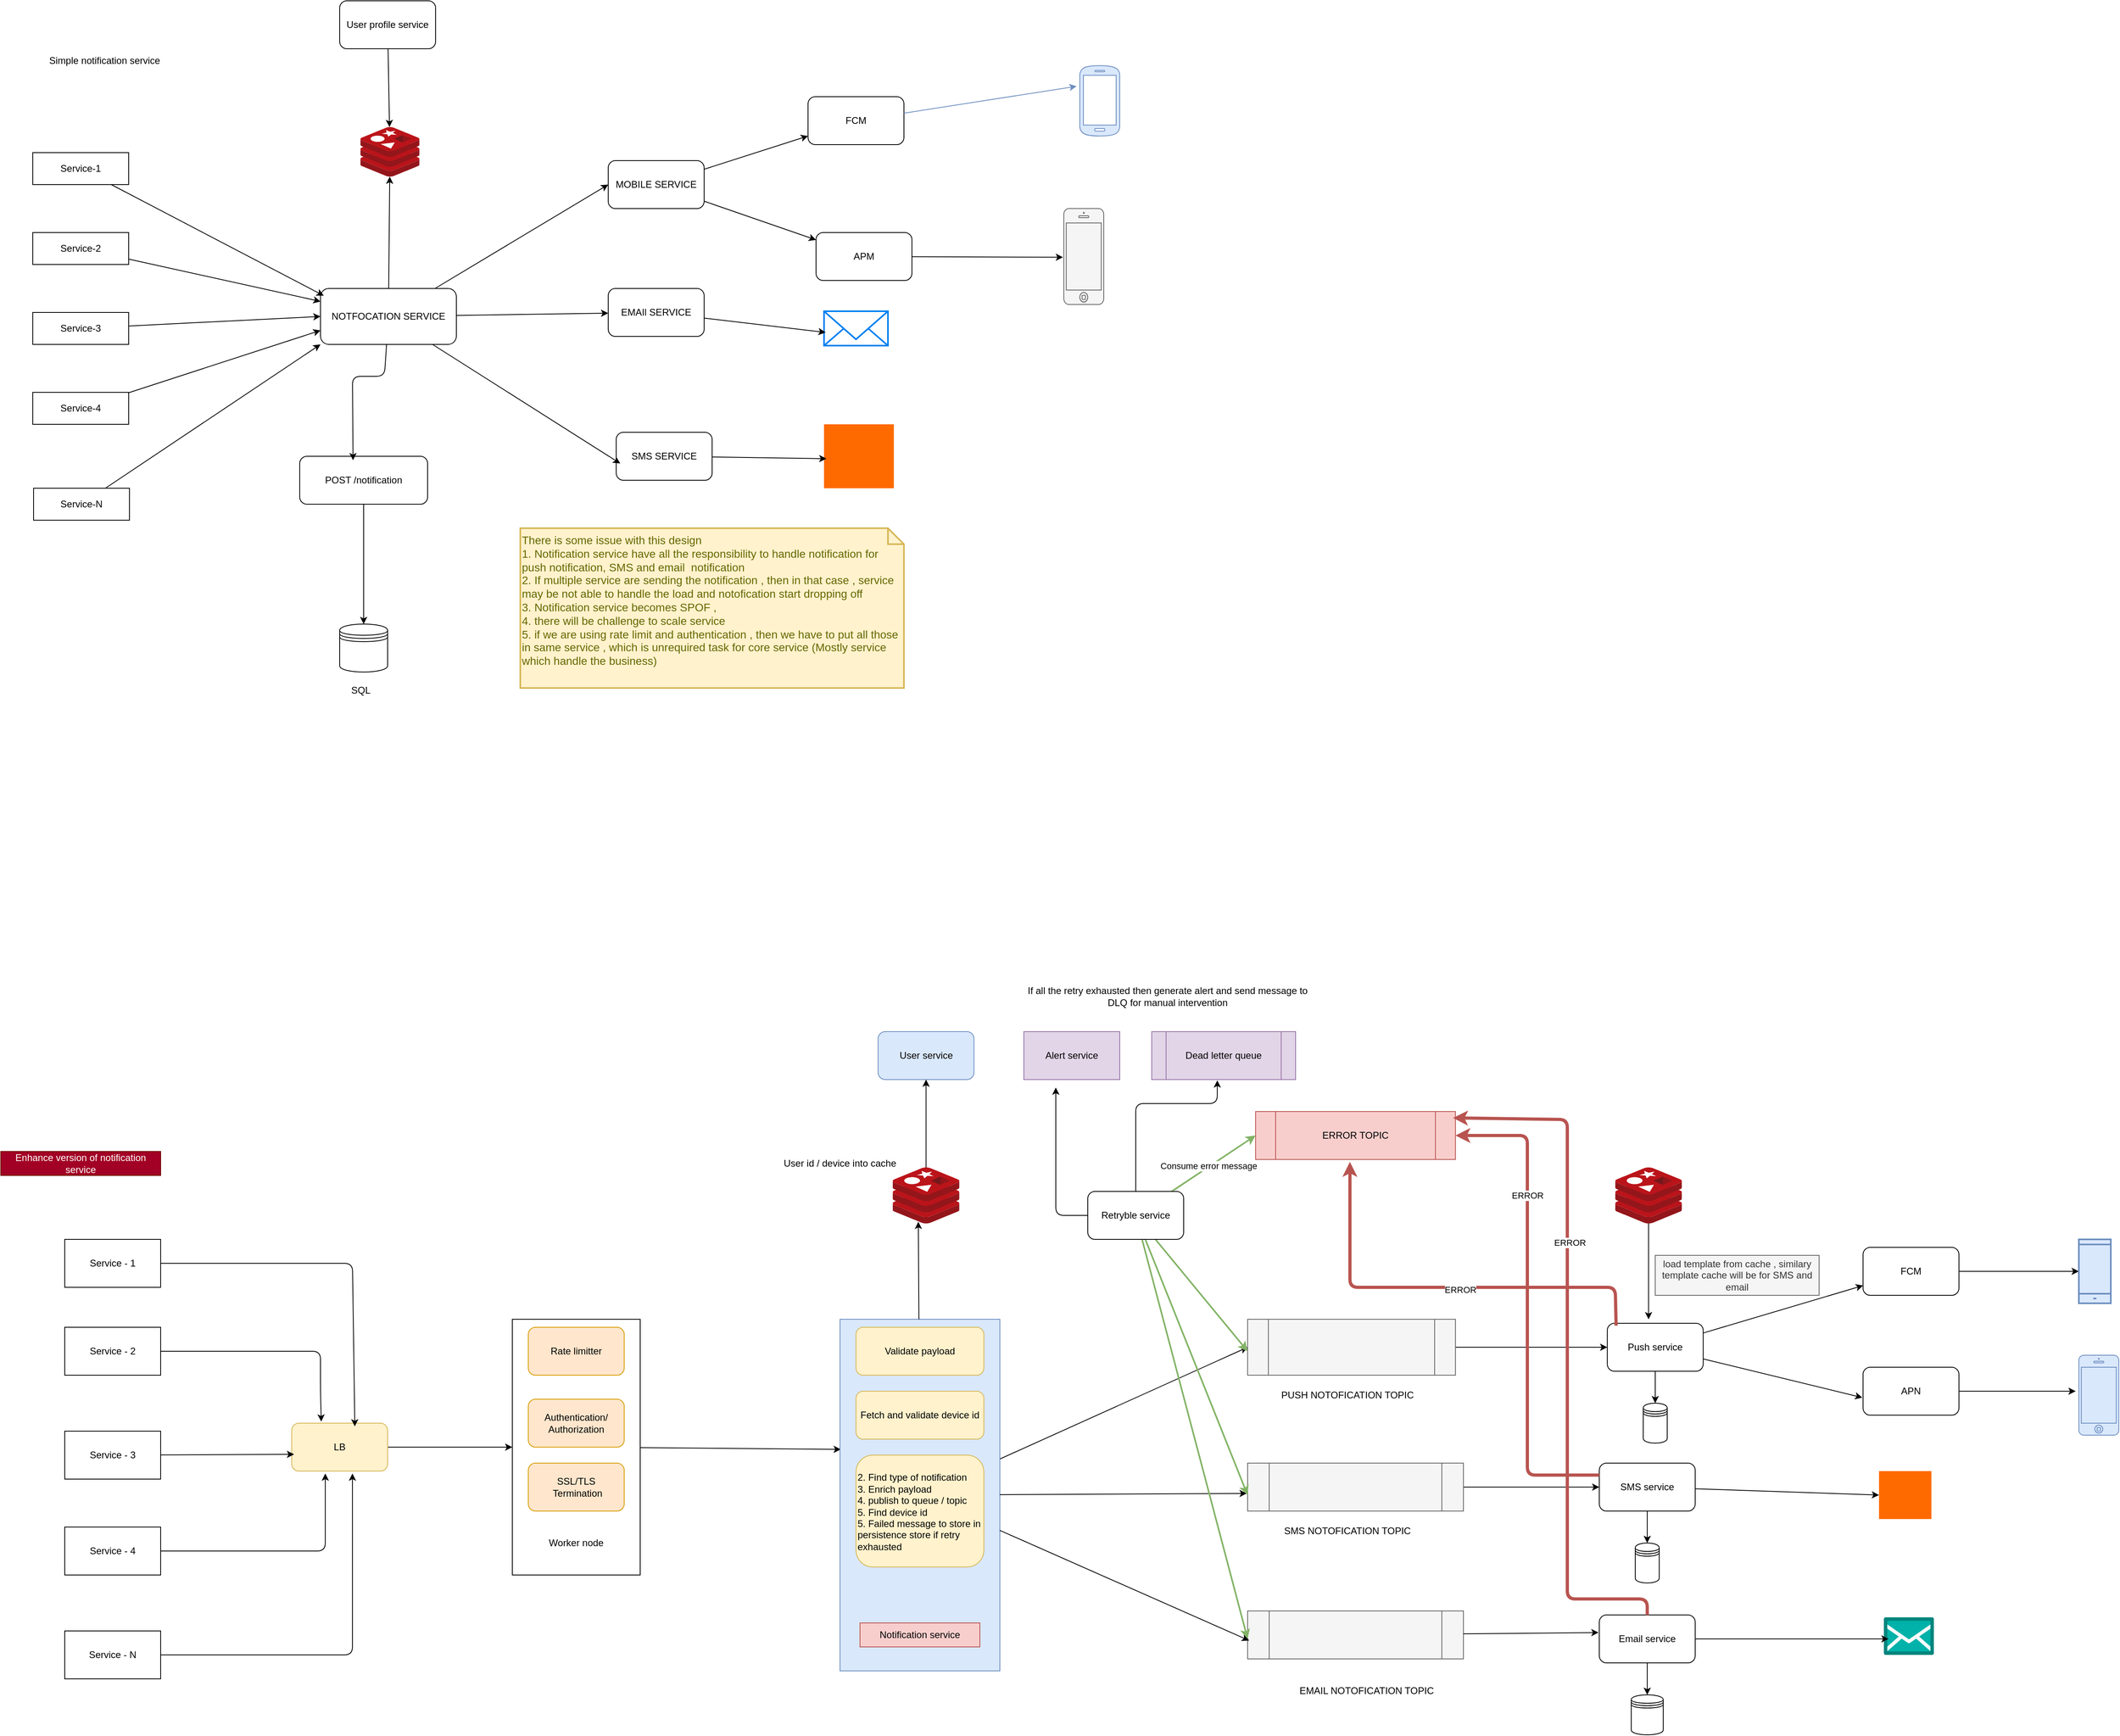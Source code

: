 <mxfile>
    <diagram id="23iRSUPoRavnBvh4doch" name="Page-1">
        <mxGraphModel dx="1178" dy="1956" grid="1" gridSize="10" guides="1" tooltips="1" connect="1" arrows="1" fold="1" page="1" pageScale="1" pageWidth="827" pageHeight="1169" math="0" shadow="0">
            <root>
                <mxCell id="0"/>
                <mxCell id="1" parent="0"/>
                <mxCell id="2" value="Service-1" style="rounded=0;whiteSpace=wrap;html=1;" parent="1" vertex="1">
                    <mxGeometry x="80" y="60" width="120" height="40" as="geometry"/>
                </mxCell>
                <mxCell id="10" style="edgeStyle=none;html=1;" parent="1" source="4" target="8" edge="1">
                    <mxGeometry relative="1" as="geometry"/>
                </mxCell>
                <mxCell id="4" value="Service-2" style="rounded=0;whiteSpace=wrap;html=1;" parent="1" vertex="1">
                    <mxGeometry x="80" y="160" width="120" height="40" as="geometry"/>
                </mxCell>
                <mxCell id="11" style="edgeStyle=none;html=1;entryX=0;entryY=0.5;entryDx=0;entryDy=0;" parent="1" source="5" target="8" edge="1">
                    <mxGeometry relative="1" as="geometry"/>
                </mxCell>
                <mxCell id="5" value="Service-3" style="rounded=0;whiteSpace=wrap;html=1;" parent="1" vertex="1">
                    <mxGeometry x="80" y="260" width="120" height="40" as="geometry"/>
                </mxCell>
                <mxCell id="12" style="edgeStyle=none;html=1;entryX=0;entryY=0.75;entryDx=0;entryDy=0;" parent="1" source="6" target="8" edge="1">
                    <mxGeometry relative="1" as="geometry"/>
                </mxCell>
                <mxCell id="6" value="Service-4" style="rounded=0;whiteSpace=wrap;html=1;" parent="1" vertex="1">
                    <mxGeometry x="80" y="360" width="120" height="40" as="geometry"/>
                </mxCell>
                <mxCell id="13" style="edgeStyle=none;html=1;entryX=0;entryY=1;entryDx=0;entryDy=0;" parent="1" source="7" target="8" edge="1">
                    <mxGeometry relative="1" as="geometry"/>
                </mxCell>
                <mxCell id="7" value="Service-N" style="rounded=0;whiteSpace=wrap;html=1;" parent="1" vertex="1">
                    <mxGeometry x="81" y="480" width="120" height="40" as="geometry"/>
                </mxCell>
                <mxCell id="17" style="edgeStyle=none;html=1;entryX=0;entryY=0.5;entryDx=0;entryDy=0;" parent="1" source="8" target="14" edge="1">
                    <mxGeometry relative="1" as="geometry"/>
                </mxCell>
                <mxCell id="18" style="edgeStyle=none;html=1;" parent="1" source="8" target="15" edge="1">
                    <mxGeometry relative="1" as="geometry"/>
                </mxCell>
                <mxCell id="45" style="edgeStyle=none;html=1;" parent="1" source="8" target="43" edge="1">
                    <mxGeometry relative="1" as="geometry">
                        <mxPoint x="525" y="160" as="targetPoint"/>
                    </mxGeometry>
                </mxCell>
                <mxCell id="8" value="NOTFOCATION SERVICE" style="rounded=1;whiteSpace=wrap;html=1;" parent="1" vertex="1">
                    <mxGeometry x="440" y="230" width="170" height="70" as="geometry"/>
                </mxCell>
                <mxCell id="9" style="edgeStyle=none;html=1;entryX=0.024;entryY=0.129;entryDx=0;entryDy=0;entryPerimeter=0;" parent="1" source="2" target="8" edge="1">
                    <mxGeometry relative="1" as="geometry"/>
                </mxCell>
                <mxCell id="21" value="" style="edgeStyle=none;html=1;" parent="1" source="14" target="20" edge="1">
                    <mxGeometry relative="1" as="geometry"/>
                </mxCell>
                <mxCell id="24" value="" style="edgeStyle=none;html=1;" parent="1" source="14" target="23" edge="1">
                    <mxGeometry relative="1" as="geometry"/>
                </mxCell>
                <mxCell id="14" value="MOBILE SERVICE" style="rounded=1;whiteSpace=wrap;html=1;" parent="1" vertex="1">
                    <mxGeometry x="800" y="70" width="120" height="60" as="geometry"/>
                </mxCell>
                <mxCell id="15" value="EMAIl SERVICE" style="rounded=1;whiteSpace=wrap;html=1;" parent="1" vertex="1">
                    <mxGeometry x="800" y="230" width="120" height="60" as="geometry"/>
                </mxCell>
                <mxCell id="16" value="SMS SERVICE" style="rounded=1;whiteSpace=wrap;html=1;" parent="1" vertex="1">
                    <mxGeometry x="810" y="410" width="120" height="60" as="geometry"/>
                </mxCell>
                <mxCell id="19" style="edgeStyle=none;html=1;entryX=0.042;entryY=0.65;entryDx=0;entryDy=0;entryPerimeter=0;" parent="1" source="8" target="16" edge="1">
                    <mxGeometry relative="1" as="geometry"/>
                </mxCell>
                <mxCell id="20" value="FCM" style="whiteSpace=wrap;html=1;rounded=1;" parent="1" vertex="1">
                    <mxGeometry x="1050" y="-10" width="120" height="60" as="geometry"/>
                </mxCell>
                <mxCell id="23" value="APM" style="rounded=1;whiteSpace=wrap;html=1;" parent="1" vertex="1">
                    <mxGeometry x="1060" y="160" width="120" height="60" as="geometry"/>
                </mxCell>
                <mxCell id="25" value="" style="html=1;verticalLabelPosition=bottom;labelBackgroundColor=#ffffff;verticalAlign=top;shadow=0;dashed=0;strokeWidth=1;shape=mxgraph.ios7.misc.iphone;strokeColor=#666666;fillColor=#f5f5f5;fontColor=#333333;" parent="1" vertex="1">
                    <mxGeometry x="1370" y="130" width="50" height="120" as="geometry"/>
                </mxCell>
                <mxCell id="26" style="edgeStyle=none;html=1;entryX=-0.02;entryY=0.508;entryDx=0;entryDy=0;entryPerimeter=0;" parent="1" source="23" target="25" edge="1">
                    <mxGeometry relative="1" as="geometry"/>
                </mxCell>
                <mxCell id="28" style="edgeStyle=none;html=1;entryX=0.1;entryY=0.427;entryDx=0;entryDy=0;entryPerimeter=0;fillColor=#dae8fc;strokeColor=#6c8ebf;" parent="1" source="20" edge="1">
                    <mxGeometry relative="1" as="geometry">
                        <mxPoint x="1386" y="-23.03" as="targetPoint"/>
                    </mxGeometry>
                </mxCell>
                <mxCell id="29" value="" style="html=1;verticalLabelPosition=bottom;align=center;labelBackgroundColor=#ffffff;verticalAlign=top;strokeWidth=2;strokeColor=#0080F0;shadow=0;dashed=0;shape=mxgraph.ios7.icons.mail;" parent="1" vertex="1">
                    <mxGeometry x="1070" y="258.5" width="80" height="43" as="geometry"/>
                </mxCell>
                <mxCell id="30" style="edgeStyle=none;html=1;entryX=0.025;entryY=0.616;entryDx=0;entryDy=0;entryPerimeter=0;" parent="1" source="15" target="29" edge="1">
                    <mxGeometry relative="1" as="geometry"/>
                </mxCell>
                <mxCell id="31" value="" style="points=[];aspect=fixed;html=1;align=center;shadow=0;dashed=0;fillColor=#FF6A00;strokeColor=none;shape=mxgraph.alibaba_cloud.sms_short_message_service;" parent="1" vertex="1">
                    <mxGeometry x="1070" y="400" width="87.37" height="80" as="geometry"/>
                </mxCell>
                <mxCell id="32" style="edgeStyle=none;html=1;entryX=0.034;entryY=0.538;entryDx=0;entryDy=0;entryPerimeter=0;" parent="1" source="16" target="31" edge="1">
                    <mxGeometry relative="1" as="geometry"/>
                </mxCell>
                <mxCell id="34" value="" style="sketch=0;pointerEvents=1;shadow=0;dashed=0;html=1;strokeColor=#6c8ebf;fillColor=#dae8fc;labelPosition=center;verticalLabelPosition=bottom;verticalAlign=top;outlineConnect=0;align=center;shape=mxgraph.office.devices.cell_phone_android_standalone;" parent="1" vertex="1">
                    <mxGeometry x="1390" y="-50" width="50" height="90" as="geometry"/>
                </mxCell>
                <mxCell id="38" style="edgeStyle=none;html=1;entryX=0.5;entryY=0;entryDx=0;entryDy=0;" parent="1" source="35" target="37" edge="1">
                    <mxGeometry relative="1" as="geometry"/>
                </mxCell>
                <mxCell id="35" value="POST /notification" style="rounded=1;whiteSpace=wrap;html=1;" parent="1" vertex="1">
                    <mxGeometry x="414" y="440" width="160" height="60" as="geometry"/>
                </mxCell>
                <mxCell id="36" style="edgeStyle=none;html=1;entryX=0.417;entryY=0.083;entryDx=0;entryDy=0;entryPerimeter=0;" parent="1" source="8" target="35" edge="1">
                    <mxGeometry relative="1" as="geometry">
                        <Array as="points">
                            <mxPoint x="520" y="340"/>
                            <mxPoint x="480" y="340"/>
                        </Array>
                    </mxGeometry>
                </mxCell>
                <mxCell id="37" value="" style="shape=datastore;whiteSpace=wrap;html=1;" parent="1" vertex="1">
                    <mxGeometry x="464" y="650" width="60" height="60" as="geometry"/>
                </mxCell>
                <mxCell id="39" value="SQL" style="text;html=1;align=center;verticalAlign=middle;resizable=0;points=[];autosize=1;strokeColor=none;fillColor=none;" parent="1" vertex="1">
                    <mxGeometry x="465" y="718" width="50" height="30" as="geometry"/>
                </mxCell>
                <mxCell id="40" value="Simple notification service" style="text;html=1;align=center;verticalAlign=middle;whiteSpace=wrap;rounded=0;" parent="1" vertex="1">
                    <mxGeometry x="80" y="-70" width="180" height="30" as="geometry"/>
                </mxCell>
                <mxCell id="44" style="edgeStyle=none;html=1;" parent="1" source="41" target="43" edge="1">
                    <mxGeometry relative="1" as="geometry"/>
                </mxCell>
                <mxCell id="41" value="User profile service" style="whiteSpace=wrap;html=1;rounded=1;" parent="1" vertex="1">
                    <mxGeometry x="464" y="-130" width="120" height="60" as="geometry"/>
                </mxCell>
                <mxCell id="43" value="" style="image;sketch=0;aspect=fixed;html=1;points=[];align=center;fontSize=12;image=img/lib/mscae/Cache_Redis_Product.svg;" parent="1" vertex="1">
                    <mxGeometry x="490" y="28" width="73.81" height="62" as="geometry"/>
                </mxCell>
                <mxCell id="91" value="There is some issue with this design&lt;div&gt;1. Notification service have all the responsibility to handle notification for push notification, SMS and email&amp;nbsp; notification&lt;/div&gt;&lt;div&gt;2. If multiple service are sending the notification , then in that case , service may be not able to handle the load and notofication start dropping off&amp;nbsp;&lt;/div&gt;&lt;div&gt;3. Notification service becomes SPOF ,&amp;nbsp;&lt;/div&gt;&lt;div&gt;4. there will be challenge to scale service&lt;/div&gt;&lt;div&gt;5. if we are using rate limit and authentication , then we have to put all those in same service , which is unrequired task for core service (Mostly service which handle the business)&lt;/div&gt;&lt;div&gt;&lt;br&gt;&lt;/div&gt;&lt;div&gt;&lt;br&gt;&lt;/div&gt;" style="shape=note;strokeWidth=2;fontSize=14;size=20;whiteSpace=wrap;html=1;fillColor=#fff2cc;strokeColor=#d6b656;fontColor=#666600;align=left;verticalAlign=top;" parent="1" vertex="1">
                    <mxGeometry x="690" y="530" width="480" height="200" as="geometry"/>
                </mxCell>
                <mxCell id="92" value="Service - 1" style="rounded=0;whiteSpace=wrap;html=1;" parent="1" vertex="1">
                    <mxGeometry x="120" y="1420" width="120" height="60" as="geometry"/>
                </mxCell>
                <mxCell id="93" value="Enhance version of notification service" style="text;html=1;align=center;verticalAlign=middle;whiteSpace=wrap;rounded=0;fillColor=#a20025;strokeColor=#6F0000;fontColor=#ffffff;" parent="1" vertex="1">
                    <mxGeometry x="40" y="1310" width="200" height="30" as="geometry"/>
                </mxCell>
                <mxCell id="106" style="edgeStyle=none;html=1;entryX=0.308;entryY=-0.033;entryDx=0;entryDy=0;entryPerimeter=0;" parent="1" source="95" target="99" edge="1">
                    <mxGeometry relative="1" as="geometry">
                        <mxPoint x="440" y="1640" as="targetPoint"/>
                        <Array as="points">
                            <mxPoint x="440" y="1560"/>
                            <mxPoint x="440" y="1610"/>
                        </Array>
                    </mxGeometry>
                </mxCell>
                <mxCell id="95" value="Service - 2" style="rounded=0;whiteSpace=wrap;html=1;" parent="1" vertex="1">
                    <mxGeometry x="120" y="1530" width="120" height="60" as="geometry"/>
                </mxCell>
                <mxCell id="96" value="Service - 3" style="rounded=0;whiteSpace=wrap;html=1;" parent="1" vertex="1">
                    <mxGeometry x="120" y="1660" width="120" height="60" as="geometry"/>
                </mxCell>
                <mxCell id="97" value="Service - 4" style="rounded=0;whiteSpace=wrap;html=1;" parent="1" vertex="1">
                    <mxGeometry x="120" y="1780" width="120" height="60" as="geometry"/>
                </mxCell>
                <mxCell id="98" value="&lt;span style=&quot;color: rgb(0, 0, 0);&quot;&gt;Service - N&lt;/span&gt;" style="rounded=0;whiteSpace=wrap;html=1;" parent="1" vertex="1">
                    <mxGeometry x="120" y="1910" width="120" height="60" as="geometry"/>
                </mxCell>
                <mxCell id="110" style="edgeStyle=none;html=1;entryX=0;entryY=0.5;entryDx=0;entryDy=0;" parent="1" source="99" target="100" edge="1">
                    <mxGeometry relative="1" as="geometry"/>
                </mxCell>
                <mxCell id="99" value="LB" style="rounded=1;whiteSpace=wrap;html=1;fillColor=#fff2cc;strokeColor=#d6b656;" parent="1" vertex="1">
                    <mxGeometry x="404" y="1650" width="120" height="60" as="geometry"/>
                </mxCell>
                <mxCell id="128" style="edgeStyle=none;html=1;entryX=0.005;entryY=0.37;entryDx=0;entryDy=0;entryPerimeter=0;" parent="1" source="100" target="123" edge="1">
                    <mxGeometry relative="1" as="geometry"/>
                </mxCell>
                <mxCell id="100" value="" style="rounded=0;whiteSpace=wrap;html=1;align=center;" parent="1" vertex="1">
                    <mxGeometry x="680" y="1520" width="160" height="320" as="geometry"/>
                </mxCell>
                <mxCell id="101" value="Worker node" style="text;html=1;align=center;verticalAlign=middle;whiteSpace=wrap;rounded=0;" parent="1" vertex="1">
                    <mxGeometry x="715" y="1780" width="90" height="40" as="geometry"/>
                </mxCell>
                <mxCell id="102" value="Rate limitter" style="rounded=1;whiteSpace=wrap;html=1;fillColor=#ffe6cc;strokeColor=#d79b00;" parent="1" vertex="1">
                    <mxGeometry x="700" y="1530" width="120" height="60" as="geometry"/>
                </mxCell>
                <mxCell id="103" value="Authentication/&lt;div&gt;Authorization&lt;/div&gt;" style="rounded=1;whiteSpace=wrap;html=1;fillColor=#ffe6cc;strokeColor=#d79b00;" parent="1" vertex="1">
                    <mxGeometry x="700" y="1620" width="120" height="60" as="geometry"/>
                </mxCell>
                <mxCell id="104" value="SSL/TLS&lt;div&gt;&amp;nbsp;Termination&lt;/div&gt;" style="rounded=1;whiteSpace=wrap;html=1;fillColor=#ffe6cc;strokeColor=#d79b00;" parent="1" vertex="1">
                    <mxGeometry x="700" y="1700" width="120" height="60" as="geometry"/>
                </mxCell>
                <mxCell id="105" style="edgeStyle=none;html=1;entryX=0.658;entryY=0.067;entryDx=0;entryDy=0;entryPerimeter=0;" parent="1" source="92" target="99" edge="1">
                    <mxGeometry relative="1" as="geometry">
                        <Array as="points">
                            <mxPoint x="480" y="1450"/>
                        </Array>
                    </mxGeometry>
                </mxCell>
                <mxCell id="107" style="edgeStyle=none;html=1;entryX=0.025;entryY=0.65;entryDx=0;entryDy=0;entryPerimeter=0;" parent="1" source="96" target="99" edge="1">
                    <mxGeometry relative="1" as="geometry"/>
                </mxCell>
                <mxCell id="108" style="edgeStyle=none;html=1;entryX=0.35;entryY=1.05;entryDx=0;entryDy=0;entryPerimeter=0;" parent="1" source="97" target="99" edge="1">
                    <mxGeometry relative="1" as="geometry">
                        <Array as="points">
                            <mxPoint x="446" y="1810"/>
                        </Array>
                    </mxGeometry>
                </mxCell>
                <mxCell id="109" style="edgeStyle=none;html=1;entryX=0.633;entryY=1.05;entryDx=0;entryDy=0;entryPerimeter=0;" parent="1" source="98" target="99" edge="1">
                    <mxGeometry relative="1" as="geometry">
                        <Array as="points">
                            <mxPoint x="480" y="1940"/>
                        </Array>
                    </mxGeometry>
                </mxCell>
                <mxCell id="137" style="edgeStyle=none;html=1;entryX=0;entryY=0.5;entryDx=0;entryDy=0;" parent="1" source="123" target="129" edge="1">
                    <mxGeometry relative="1" as="geometry"/>
                </mxCell>
                <mxCell id="123" value="" style="rounded=0;whiteSpace=wrap;html=1;fillColor=#dae8fc;strokeColor=#6c8ebf;" parent="1" vertex="1">
                    <mxGeometry x="1090" y="1520" width="200" height="440" as="geometry"/>
                </mxCell>
                <mxCell id="124" value="Validate payload" style="rounded=1;whiteSpace=wrap;html=1;strokeColor=#d6b656;align=center;verticalAlign=middle;fontFamily=Helvetica;fontSize=12;fillColor=#fff2cc;" parent="1" vertex="1">
                    <mxGeometry x="1110" y="1530" width="160" height="60" as="geometry"/>
                </mxCell>
                <mxCell id="125" value="Fetch and validate device id" style="rounded=1;whiteSpace=wrap;html=1;strokeColor=#d6b656;align=center;verticalAlign=middle;fontFamily=Helvetica;fontSize=12;fillColor=#fff2cc;" parent="1" vertex="1">
                    <mxGeometry x="1110" y="1610" width="160" height="60" as="geometry"/>
                </mxCell>
                <mxCell id="126" value="&lt;br&gt;&lt;div&gt;2. Find type of notification&lt;/div&gt;&lt;div&gt;3. Enrich payload&lt;/div&gt;&lt;div&gt;4. publish to queue / topic&lt;/div&gt;&lt;div&gt;5. Find device id&lt;/div&gt;&lt;div&gt;5. Failed message to store in persistence store if retry exhausted&lt;/div&gt;" style="rounded=1;whiteSpace=wrap;html=1;strokeColor=#d6b656;align=left;verticalAlign=top;fontFamily=Helvetica;fontSize=12;fillColor=#fff2cc;" parent="1" vertex="1">
                    <mxGeometry x="1110" y="1690" width="160" height="140" as="geometry"/>
                </mxCell>
                <mxCell id="127" value="Notification service" style="text;html=1;align=center;verticalAlign=middle;whiteSpace=wrap;rounded=0;fillColor=#f8cecc;strokeColor=#b85450;" parent="1" vertex="1">
                    <mxGeometry x="1115" y="1900" width="150" height="30" as="geometry"/>
                </mxCell>
                <mxCell id="156" style="edgeStyle=none;html=1;entryX=0;entryY=0.5;entryDx=0;entryDy=0;" parent="1" source="129" target="140" edge="1">
                    <mxGeometry relative="1" as="geometry"/>
                </mxCell>
                <mxCell id="129" value="" style="shape=process;whiteSpace=wrap;html=1;backgroundOutline=1;fillColor=#f5f5f5;strokeColor=#666666;fontColor=#333333;" parent="1" vertex="1">
                    <mxGeometry x="1600" y="1520" width="260" height="70" as="geometry"/>
                </mxCell>
                <mxCell id="157" style="edgeStyle=none;html=1;entryX=0;entryY=0.5;entryDx=0;entryDy=0;" parent="1" source="130" target="141" edge="1">
                    <mxGeometry relative="1" as="geometry"/>
                </mxCell>
                <mxCell id="130" value="" style="shape=process;whiteSpace=wrap;html=1;backgroundOutline=1;fillColor=#f5f5f5;strokeColor=#666666;fontColor=#333333;" parent="1" vertex="1">
                    <mxGeometry x="1600" y="1700" width="270" height="60" as="geometry"/>
                </mxCell>
                <mxCell id="131" value="" style="shape=process;whiteSpace=wrap;html=1;backgroundOutline=1;fillColor=#f5f5f5;strokeColor=#666666;fontColor=#333333;" parent="1" vertex="1">
                    <mxGeometry x="1600" y="1885" width="270" height="60" as="geometry"/>
                </mxCell>
                <mxCell id="132" value="PUSH NOTOFICATION TOPIC" style="text;html=1;align=center;verticalAlign=middle;whiteSpace=wrap;rounded=0;" parent="1" vertex="1">
                    <mxGeometry x="1630" y="1600" width="190" height="30" as="geometry"/>
                </mxCell>
                <mxCell id="135" value="SMS NOTOFICATION TOPIC" style="text;html=1;align=center;verticalAlign=middle;whiteSpace=wrap;rounded=0;" parent="1" vertex="1">
                    <mxGeometry x="1630" y="1770" width="190" height="30" as="geometry"/>
                </mxCell>
                <mxCell id="136" value="EMAIL NOTOFICATION TOPIC" style="text;html=1;align=center;verticalAlign=middle;whiteSpace=wrap;rounded=0;" parent="1" vertex="1">
                    <mxGeometry x="1654" y="1970" width="190" height="30" as="geometry"/>
                </mxCell>
                <mxCell id="138" style="edgeStyle=none;html=1;entryX=-0.004;entryY=0.633;entryDx=0;entryDy=0;entryPerimeter=0;" parent="1" source="123" target="130" edge="1">
                    <mxGeometry relative="1" as="geometry"/>
                </mxCell>
                <mxCell id="139" style="edgeStyle=none;html=1;entryX=0.007;entryY=0.617;entryDx=0;entryDy=0;entryPerimeter=0;" parent="1" source="123" target="131" edge="1">
                    <mxGeometry relative="1" as="geometry"/>
                </mxCell>
                <mxCell id="144" value="" style="edgeStyle=none;html=1;" parent="1" source="140" target="143" edge="1">
                    <mxGeometry relative="1" as="geometry"/>
                </mxCell>
                <mxCell id="164" style="edgeStyle=none;html=1;entryX=0.5;entryY=0;entryDx=0;entryDy=0;" parent="1" source="140" target="163" edge="1">
                    <mxGeometry relative="1" as="geometry"/>
                </mxCell>
                <mxCell id="140" value="Push service" style="rounded=1;whiteSpace=wrap;html=1;" parent="1" vertex="1">
                    <mxGeometry x="2050" y="1525" width="120" height="60" as="geometry"/>
                </mxCell>
                <mxCell id="162" style="edgeStyle=none;html=1;entryX=0.5;entryY=0;entryDx=0;entryDy=0;" parent="1" source="141" target="161" edge="1">
                    <mxGeometry relative="1" as="geometry"/>
                </mxCell>
                <mxCell id="141" value="SMS service" style="rounded=1;whiteSpace=wrap;html=1;" parent="1" vertex="1">
                    <mxGeometry x="2040" y="1700" width="120" height="60" as="geometry"/>
                </mxCell>
                <mxCell id="160" style="edgeStyle=none;html=1;entryX=0.5;entryY=0;entryDx=0;entryDy=0;" parent="1" source="142" target="159" edge="1">
                    <mxGeometry relative="1" as="geometry"/>
                </mxCell>
                <mxCell id="142" value="Email service" style="rounded=1;whiteSpace=wrap;html=1;" parent="1" vertex="1">
                    <mxGeometry x="2040" y="1890" width="120" height="60" as="geometry"/>
                </mxCell>
                <mxCell id="149" style="edgeStyle=none;html=1;" parent="1" source="143" target="148" edge="1">
                    <mxGeometry relative="1" as="geometry"/>
                </mxCell>
                <mxCell id="143" value="FCM" style="rounded=1;whiteSpace=wrap;html=1;" parent="1" vertex="1">
                    <mxGeometry x="2370" y="1430" width="120" height="60" as="geometry"/>
                </mxCell>
                <mxCell id="145" value="APN" style="rounded=1;whiteSpace=wrap;html=1;" parent="1" vertex="1">
                    <mxGeometry x="2370" y="1580" width="120" height="60" as="geometry"/>
                </mxCell>
                <mxCell id="146" style="edgeStyle=none;html=1;entryX=-0.008;entryY=0.633;entryDx=0;entryDy=0;entryPerimeter=0;" parent="1" source="140" target="145" edge="1">
                    <mxGeometry relative="1" as="geometry"/>
                </mxCell>
                <mxCell id="148" value="" style="html=1;verticalLabelPosition=bottom;align=center;labelBackgroundColor=#ffffff;verticalAlign=top;strokeWidth=2;strokeColor=#6c8ebf;shadow=0;dashed=0;shape=mxgraph.ios7.icons.smartphone;fillColor=#dae8fc;" parent="1" vertex="1">
                    <mxGeometry x="2640" y="1420" width="40" height="80" as="geometry"/>
                </mxCell>
                <mxCell id="150" value="" style="html=1;verticalLabelPosition=bottom;labelBackgroundColor=#ffffff;verticalAlign=top;shadow=0;dashed=0;strokeWidth=1;shape=mxgraph.ios7.misc.iphone;strokeColor=#6c8ebf;fillColor=#dae8fc;" parent="1" vertex="1">
                    <mxGeometry x="2640" y="1565" width="50" height="100" as="geometry"/>
                </mxCell>
                <mxCell id="151" style="edgeStyle=none;html=1;entryX=-0.08;entryY=0.45;entryDx=0;entryDy=0;entryPerimeter=0;" parent="1" source="145" target="150" edge="1">
                    <mxGeometry relative="1" as="geometry"/>
                </mxCell>
                <mxCell id="152" value="" style="points=[];aspect=fixed;html=1;align=center;shadow=0;dashed=0;fillColor=#FF6A00;strokeColor=none;shape=mxgraph.alibaba_cloud.sms_short_message_service;" parent="1" vertex="1">
                    <mxGeometry x="2390" y="1710" width="65.53" height="60" as="geometry"/>
                </mxCell>
                <mxCell id="153" style="edgeStyle=none;html=1;entryX=0;entryY=0.5;entryDx=0;entryDy=0;entryPerimeter=0;" parent="1" source="141" target="152" edge="1">
                    <mxGeometry relative="1" as="geometry"/>
                </mxCell>
                <mxCell id="154" value="" style="verticalLabelPosition=bottom;aspect=fixed;html=1;shape=mxgraph.salesforce.inbox;" parent="1" vertex="1">
                    <mxGeometry x="2396" y="1893" width="62.67" height="47" as="geometry"/>
                </mxCell>
                <mxCell id="155" style="edgeStyle=none;html=1;entryX=0.095;entryY=0.574;entryDx=0;entryDy=0;entryPerimeter=0;" parent="1" source="142" target="154" edge="1">
                    <mxGeometry relative="1" as="geometry"/>
                </mxCell>
                <mxCell id="158" style="edgeStyle=none;html=1;entryX=-0.008;entryY=0.367;entryDx=0;entryDy=0;entryPerimeter=0;" parent="1" source="131" target="142" edge="1">
                    <mxGeometry relative="1" as="geometry"/>
                </mxCell>
                <mxCell id="159" value="" style="shape=datastore;whiteSpace=wrap;html=1;" parent="1" vertex="1">
                    <mxGeometry x="2080" y="1990" width="40" height="50" as="geometry"/>
                </mxCell>
                <mxCell id="161" value="" style="shape=datastore;whiteSpace=wrap;html=1;" parent="1" vertex="1">
                    <mxGeometry x="2085" y="1800" width="30" height="50" as="geometry"/>
                </mxCell>
                <mxCell id="163" value="" style="shape=datastore;whiteSpace=wrap;html=1;" parent="1" vertex="1">
                    <mxGeometry x="2095" y="1625" width="30" height="50" as="geometry"/>
                </mxCell>
                <mxCell id="165" value="User service" style="rounded=1;whiteSpace=wrap;html=1;fillColor=#dae8fc;strokeColor=#6c8ebf;" parent="1" vertex="1">
                    <mxGeometry x="1137.66" y="1160" width="120" height="60" as="geometry"/>
                </mxCell>
                <mxCell id="168" style="edgeStyle=none;html=1;entryX=0.5;entryY=1;entryDx=0;entryDy=0;" parent="1" source="166" target="165" edge="1">
                    <mxGeometry relative="1" as="geometry"/>
                </mxCell>
                <mxCell id="166" value="" style="image;sketch=0;aspect=fixed;html=1;points=[];align=center;fontSize=12;image=img/lib/mscae/Cache_Redis_Product.svg;" parent="1" vertex="1">
                    <mxGeometry x="1156" y="1330" width="83.33" height="70" as="geometry"/>
                </mxCell>
                <mxCell id="169" style="edgeStyle=none;html=1;entryX=0.384;entryY=0.971;entryDx=0;entryDy=0;entryPerimeter=0;" parent="1" source="123" target="166" edge="1">
                    <mxGeometry relative="1" as="geometry"/>
                </mxCell>
                <mxCell id="170" value="User id / device into cache" style="text;html=1;align=center;verticalAlign=middle;whiteSpace=wrap;rounded=0;" parent="1" vertex="1">
                    <mxGeometry x="1010" y="1295" width="160" height="60" as="geometry"/>
                </mxCell>
                <mxCell id="171" value="ERROR TOPIC" style="shape=process;whiteSpace=wrap;html=1;backgroundOutline=1;fillColor=#f8cecc;strokeColor=#b85450;" parent="1" vertex="1">
                    <mxGeometry x="1610" y="1260" width="250" height="60" as="geometry"/>
                </mxCell>
                <mxCell id="172" style="edgeStyle=none;html=1;entryX=0.472;entryY=1.05;entryDx=0;entryDy=0;entryPerimeter=0;fillColor=#f8cecc;strokeColor=#b85450;strokeWidth=4;exitX=0.092;exitY=0.05;exitDx=0;exitDy=0;exitPerimeter=0;" parent="1" source="140" target="171" edge="1">
                    <mxGeometry relative="1" as="geometry">
                        <mxPoint x="2090" y="1520" as="sourcePoint"/>
                        <Array as="points">
                            <mxPoint x="2060" y="1480"/>
                            <mxPoint x="1728" y="1480"/>
                        </Array>
                    </mxGeometry>
                </mxCell>
                <mxCell id="173" value="ERROR" style="edgeLabel;html=1;align=center;verticalAlign=middle;resizable=0;points=[];" parent="172" vertex="1" connectable="0">
                    <mxGeometry x="-0.096" y="3" relative="1" as="geometry">
                        <mxPoint as="offset"/>
                    </mxGeometry>
                </mxCell>
                <mxCell id="174" style="edgeStyle=none;html=1;entryX=1;entryY=0.5;entryDx=0;entryDy=0;exitX=0;exitY=0.25;exitDx=0;exitDy=0;fillColor=#f8cecc;strokeColor=#b85450;strokeWidth=4;" parent="1" source="141" target="171" edge="1">
                    <mxGeometry relative="1" as="geometry">
                        <Array as="points">
                            <mxPoint x="1950" y="1715"/>
                            <mxPoint x="1950" y="1680"/>
                            <mxPoint x="1950" y="1640"/>
                            <mxPoint x="1950" y="1290"/>
                        </Array>
                    </mxGeometry>
                </mxCell>
                <mxCell id="175" value="ERROR" style="edgeLabel;html=1;align=center;verticalAlign=middle;resizable=0;points=[];" parent="174" vertex="1" connectable="0">
                    <mxGeometry x="0.456" relative="1" as="geometry">
                        <mxPoint as="offset"/>
                    </mxGeometry>
                </mxCell>
                <mxCell id="176" style="edgeStyle=none;html=1;entryX=0.988;entryY=0.133;entryDx=0;entryDy=0;entryPerimeter=0;exitX=0.5;exitY=0;exitDx=0;exitDy=0;fillColor=#f8cecc;strokeColor=#b85450;strokeWidth=4;" parent="1" source="142" target="171" edge="1">
                    <mxGeometry relative="1" as="geometry">
                        <Array as="points">
                            <mxPoint x="2100" y="1870"/>
                            <mxPoint x="2000" y="1870"/>
                            <mxPoint x="2000" y="1270"/>
                        </Array>
                    </mxGeometry>
                </mxCell>
                <mxCell id="177" value="ERROR" style="edgeLabel;html=1;align=center;verticalAlign=middle;resizable=0;points=[];" parent="176" vertex="1" connectable="0">
                    <mxGeometry x="0.312" y="-3" relative="1" as="geometry">
                        <mxPoint as="offset"/>
                    </mxGeometry>
                </mxCell>
                <mxCell id="179" style="edgeStyle=none;html=1;entryX=0;entryY=0.5;entryDx=0;entryDy=0;fillColor=#d5e8d4;strokeColor=#82b366;strokeWidth=2;" parent="1" source="178" target="171" edge="1">
                    <mxGeometry relative="1" as="geometry"/>
                </mxCell>
                <mxCell id="182" value="Text" style="edgeLabel;html=1;align=center;verticalAlign=middle;resizable=0;points=[];" parent="179" vertex="1" connectable="0">
                    <mxGeometry x="-0.112" y="1" relative="1" as="geometry">
                        <mxPoint as="offset"/>
                    </mxGeometry>
                </mxCell>
                <mxCell id="183" value="Consume error message" style="edgeLabel;html=1;align=center;verticalAlign=middle;resizable=0;points=[];" parent="179" vertex="1" connectable="0">
                    <mxGeometry x="-0.112" y="1" relative="1" as="geometry">
                        <mxPoint as="offset"/>
                    </mxGeometry>
                </mxCell>
                <mxCell id="184" style="edgeStyle=none;html=1;fillColor=#d5e8d4;strokeColor=#82b366;strokeWidth=2;" parent="1" source="178" edge="1">
                    <mxGeometry relative="1" as="geometry">
                        <mxPoint x="1600" y="1560" as="targetPoint"/>
                    </mxGeometry>
                </mxCell>
                <mxCell id="185" style="edgeStyle=none;html=1;strokeWidth=2;fillColor=#d5e8d4;strokeColor=#82b366;" parent="1" source="178" edge="1">
                    <mxGeometry relative="1" as="geometry">
                        <mxPoint x="1600" y="1740" as="targetPoint"/>
                    </mxGeometry>
                </mxCell>
                <mxCell id="186" style="edgeStyle=none;html=1;fillColor=#d5e8d4;strokeColor=#82b366;strokeWidth=2;" parent="1" source="178" edge="1">
                    <mxGeometry relative="1" as="geometry">
                        <mxPoint x="1600" y="1920" as="targetPoint"/>
                    </mxGeometry>
                </mxCell>
                <mxCell id="178" value="Retryble service" style="rounded=1;whiteSpace=wrap;html=1;" parent="1" vertex="1">
                    <mxGeometry x="1400" y="1360" width="120" height="60" as="geometry"/>
                </mxCell>
                <mxCell id="187" value="Alert service" style="rounded=0;whiteSpace=wrap;html=1;fillColor=#e1d5e7;strokeColor=#9673a6;" parent="1" vertex="1">
                    <mxGeometry x="1320" y="1160" width="120" height="60" as="geometry"/>
                </mxCell>
                <mxCell id="188" style="edgeStyle=none;html=1;exitX=0;exitY=0.5;exitDx=0;exitDy=0;" parent="1" source="178" edge="1">
                    <mxGeometry relative="1" as="geometry">
                        <mxPoint x="1360" y="1230" as="targetPoint"/>
                        <Array as="points">
                            <mxPoint x="1360" y="1390"/>
                        </Array>
                    </mxGeometry>
                </mxCell>
                <mxCell id="189" value="If all the retry exhausted then generate alert and send message to DLQ for manual intervention" style="text;html=1;align=center;verticalAlign=middle;whiteSpace=wrap;rounded=0;" parent="1" vertex="1">
                    <mxGeometry x="1310" y="1100" width="380" height="31" as="geometry"/>
                </mxCell>
                <mxCell id="191" style="edgeStyle=none;html=1;" parent="1" source="190" edge="1">
                    <mxGeometry relative="1" as="geometry">
                        <mxPoint x="2101.665" y="1520" as="targetPoint"/>
                    </mxGeometry>
                </mxCell>
                <mxCell id="190" value="" style="image;sketch=0;aspect=fixed;html=1;points=[];align=center;fontSize=12;image=img/lib/mscae/Cache_Redis_Product.svg;" parent="1" vertex="1">
                    <mxGeometry x="2060" y="1330" width="83.33" height="70" as="geometry"/>
                </mxCell>
                <mxCell id="192" value="load template from cache , similary template cache will be for SMS and email" style="text;html=1;align=center;verticalAlign=middle;whiteSpace=wrap;rounded=0;fillColor=#f5f5f5;fontColor=#333333;strokeColor=#666666;" parent="1" vertex="1">
                    <mxGeometry x="2110" y="1440" width="205" height="50" as="geometry"/>
                </mxCell>
                <mxCell id="193" value="Dead letter queue" style="shape=process;whiteSpace=wrap;html=1;backgroundOutline=1;fillColor=#e1d5e7;strokeColor=#9673a6;" vertex="1" parent="1">
                    <mxGeometry x="1480" y="1160" width="180" height="60" as="geometry"/>
                </mxCell>
                <mxCell id="194" style="edgeStyle=none;html=1;entryX=0.456;entryY=1.017;entryDx=0;entryDy=0;entryPerimeter=0;" edge="1" parent="1" source="178" target="193">
                    <mxGeometry relative="1" as="geometry">
                        <Array as="points">
                            <mxPoint x="1460" y="1250"/>
                            <mxPoint x="1562" y="1250"/>
                        </Array>
                    </mxGeometry>
                </mxCell>
            </root>
        </mxGraphModel>
    </diagram>
</mxfile>
